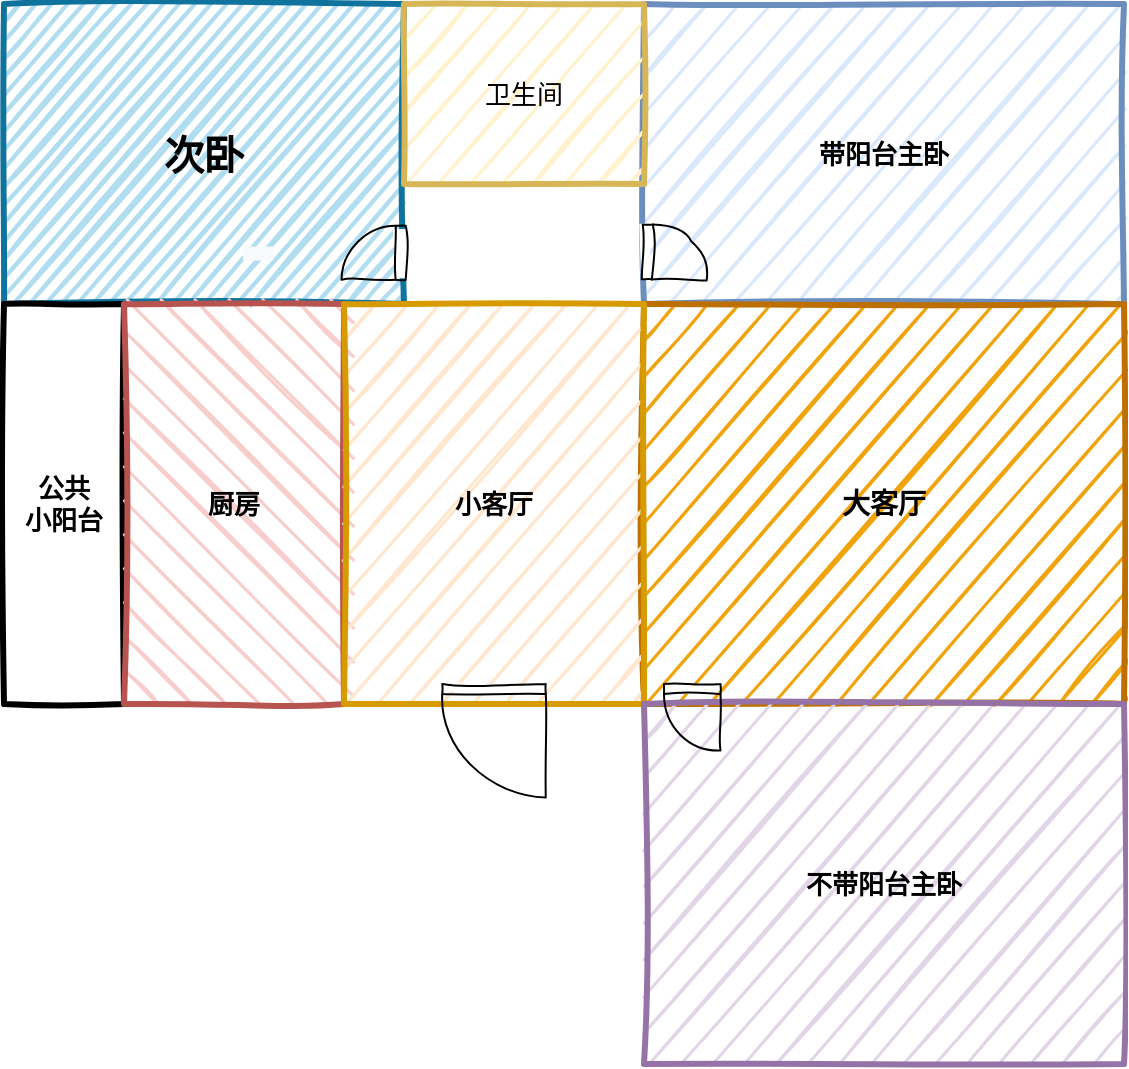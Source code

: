 <mxfile version="14.8.0" type="github">
  <diagram id="ibPlLftStYr2Ey1k2wSu" name="Page-1">
    <mxGraphModel dx="1673" dy="896" grid="1" gridSize="10" guides="1" tooltips="1" connect="1" arrows="1" fold="1" page="1" pageScale="1" pageWidth="827" pageHeight="1169" background="#ffffff" math="0" shadow="0">
      <root>
        <mxCell id="0" />
        <mxCell id="1" parent="0" />
        <mxCell id="Pi4IGo1W_QPoOMu_9iaJ-17" value="" style="group" vertex="1" connectable="0" parent="1">
          <mxGeometry x="110" y="190" width="560" height="530" as="geometry" />
        </mxCell>
        <mxCell id="Pi4IGo1W_QPoOMu_9iaJ-1" value="&lt;b&gt;&lt;font style=&quot;font-size: 20px&quot;&gt;次卧&lt;/font&gt;&lt;/b&gt;" style="rounded=0;whiteSpace=wrap;html=1;sketch=1;disableMultiStroke=1;fillColor=#b1ddf0;strokeColor=#10739e;dashGap=6;hachureGap=6;fillWeight=2;fontSize=13;fontFamily=Helvetica;strokeWidth=3;" vertex="1" parent="Pi4IGo1W_QPoOMu_9iaJ-17">
          <mxGeometry width="200" height="150" as="geometry" />
        </mxCell>
        <mxCell id="Pi4IGo1W_QPoOMu_9iaJ-2" value="&lt;b&gt;带阳台主卧&lt;/b&gt;" style="rounded=0;whiteSpace=wrap;html=1;sketch=1;disableMultiStroke=1;fillColor=#dae8fc;strokeColor=#6c8ebf;fontSize=13;fontFamily=Helvetica;strokeWidth=3;" vertex="1" parent="Pi4IGo1W_QPoOMu_9iaJ-17">
          <mxGeometry x="320" width="240" height="150" as="geometry" />
        </mxCell>
        <mxCell id="Pi4IGo1W_QPoOMu_9iaJ-3" value="卫生间" style="rounded=0;whiteSpace=wrap;html=1;sketch=1;disableMultiStroke=1;fillColor=#fff2cc;strokeColor=#d6b656;fontSize=13;fontFamily=Helvetica;strokeWidth=3;" vertex="1" parent="Pi4IGo1W_QPoOMu_9iaJ-17">
          <mxGeometry x="200" width="120" height="90" as="geometry" />
        </mxCell>
        <mxCell id="Pi4IGo1W_QPoOMu_9iaJ-4" value="&lt;b&gt;公共&lt;br style=&quot;font-size: 13px&quot;&gt;小阳台&lt;/b&gt;" style="rounded=0;whiteSpace=wrap;html=1;sketch=1;disableMultiStroke=1;fontSize=13;fontFamily=Helvetica;strokeWidth=3;" vertex="1" parent="Pi4IGo1W_QPoOMu_9iaJ-17">
          <mxGeometry y="150" width="60" height="200" as="geometry" />
        </mxCell>
        <mxCell id="Pi4IGo1W_QPoOMu_9iaJ-5" value="&lt;font style=&quot;font-size: 14px&quot;&gt;&lt;b&gt;大客厅&lt;/b&gt;&lt;/font&gt;" style="rounded=0;whiteSpace=wrap;html=1;sketch=1;disableMultiStroke=1;fillColor=#f0a30a;strokeColor=#BD7000;fontColor=#000000;fontSize=13;fontFamily=Helvetica;strokeWidth=3;" vertex="1" parent="Pi4IGo1W_QPoOMu_9iaJ-17">
          <mxGeometry x="320" y="150" width="240" height="200" as="geometry" />
        </mxCell>
        <mxCell id="Pi4IGo1W_QPoOMu_9iaJ-6" value="&lt;b&gt;厨房&lt;/b&gt;" style="rounded=0;whiteSpace=wrap;html=1;sketch=1;disableMultiStroke=1;fillColor=#f8cecc;strokeColor=#b85450;hachureAngle=45;fontSize=13;fontFamily=Helvetica;strokeWidth=3;" vertex="1" parent="Pi4IGo1W_QPoOMu_9iaJ-17">
          <mxGeometry x="60" y="150" width="110" height="200" as="geometry" />
        </mxCell>
        <mxCell id="Pi4IGo1W_QPoOMu_9iaJ-7" value="&lt;b&gt;小客厅&lt;/b&gt;" style="rounded=0;whiteSpace=wrap;html=1;sketch=1;disableMultiStroke=1;fillColor=#ffe6cc;strokeColor=#d79b00;fontSize=13;fontFamily=Helvetica;strokeWidth=3;" vertex="1" parent="Pi4IGo1W_QPoOMu_9iaJ-17">
          <mxGeometry x="170" y="150" width="150" height="200" as="geometry" />
        </mxCell>
        <mxCell id="Pi4IGo1W_QPoOMu_9iaJ-8" value="&lt;b&gt;不带阳台主卧&lt;/b&gt;" style="rounded=0;whiteSpace=wrap;html=1;sketch=1;disableMultiStroke=1;fillColor=#e1d5e7;strokeColor=#9673a6;fontSize=13;fontFamily=Helvetica;strokeWidth=3;" vertex="1" parent="Pi4IGo1W_QPoOMu_9iaJ-17">
          <mxGeometry x="320" y="350" width="240" height="180" as="geometry" />
        </mxCell>
        <mxCell id="Pi4IGo1W_QPoOMu_9iaJ-9" value="" style="verticalLabelPosition=bottom;html=1;verticalAlign=top;align=center;shape=mxgraph.floorplan.doorRight;aspect=fixed;sketch=1;disableMultiStroke=1;fontSize=13;fontFamily=Helvetica;strokeWidth=1;" vertex="1" parent="Pi4IGo1W_QPoOMu_9iaJ-17">
          <mxGeometry x="219.12" y="340" width="51.76" height="55" as="geometry" />
        </mxCell>
        <mxCell id="Pi4IGo1W_QPoOMu_9iaJ-11" value="&#xa;&#xa;&lt;span style=&quot;color: rgba(0, 0, 0, 0); font-family: monospace; font-size: 13px; font-style: normal; font-weight: 400; letter-spacing: normal; text-indent: 0px; text-transform: none; word-spacing: 0px; background-color: rgb(248, 249, 250); display: inline; float: none;&quot;&gt;&amp;nbsp;&lt;/span&gt;&#xa;&#xa;" style="verticalLabelPosition=bottom;html=1;verticalAlign=top;align=center;shape=mxgraph.floorplan.doorRight;aspect=fixed;sketch=1;disableMultiStroke=1;rotation=90;fontSize=13;fontFamily=Helvetica;strokeWidth=1;" vertex="1" parent="Pi4IGo1W_QPoOMu_9iaJ-17">
          <mxGeometry x="172.94" y="110" width="27.06" height="28.75" as="geometry" />
        </mxCell>
        <mxCell id="Pi4IGo1W_QPoOMu_9iaJ-13" value="" style="verticalLabelPosition=bottom;html=1;verticalAlign=top;align=center;shape=mxgraph.floorplan.doorLeft;aspect=fixed;sketch=1;disableMultiStroke=1;rotation=-89;fontSize=13;fontFamily=Helvetica;strokeWidth=1;" vertex="1" parent="Pi4IGo1W_QPoOMu_9iaJ-17">
          <mxGeometry x="320" y="109.6" width="27.43" height="29.15" as="geometry" />
        </mxCell>
        <mxCell id="Pi4IGo1W_QPoOMu_9iaJ-14" value="" style="verticalLabelPosition=bottom;html=1;verticalAlign=top;align=center;shape=mxgraph.floorplan.doorRight;aspect=fixed;sketch=1;fillWeight=2;hachureGap=6;disableMultiStroke=1;fontSize=13;fontFamily=Helvetica;strokeWidth=1;" vertex="1" parent="Pi4IGo1W_QPoOMu_9iaJ-17">
          <mxGeometry x="330" y="340" width="28.24" height="30" as="geometry" />
        </mxCell>
        <mxCell id="Pi4IGo1W_QPoOMu_9iaJ-21" value="" style="shape=image;html=1;verticalAlign=top;verticalLabelPosition=bottom;labelBackgroundColor=#ffffff;imageAspect=0;aspect=fixed;image=https://cdn4.iconfinder.com/data/icons/essential-app-2/16/navigation-compass-north-map-128.png;sketch=1;fillWeight=2;hachureGap=6;hachureAngle=45;disableMultiStroke=1;fontFamily=Helvetica;fontSize=13;strokeWidth=1;rotation=-135;" vertex="1" parent="Pi4IGo1W_QPoOMu_9iaJ-17">
          <mxGeometry x="90" y="401" width="78" height="78" as="geometry" />
        </mxCell>
      </root>
    </mxGraphModel>
  </diagram>
</mxfile>
